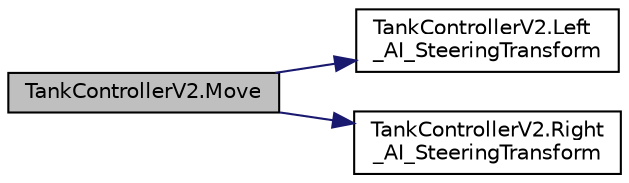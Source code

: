 digraph "TankControllerV2.Move"
{
  edge [fontname="Helvetica",fontsize="10",labelfontname="Helvetica",labelfontsize="10"];
  node [fontname="Helvetica",fontsize="10",shape=record];
  rankdir="LR";
  Node11 [label="TankControllerV2.Move",height=0.2,width=0.4,color="black", fillcolor="grey75", style="filled", fontcolor="black"];
  Node11 -> Node12 [color="midnightblue",fontsize="10",style="solid",fontname="Helvetica"];
  Node12 [label="TankControllerV2.Left\l_AI_SteeringTransform",height=0.2,width=0.4,color="black", fillcolor="white", style="filled",URL="$class_tank_controller_v2.html#af097767f37734b525d920ef9654947b2",tooltip="Transform to properly adjust the wheels (AI USAGE) "];
  Node11 -> Node13 [color="midnightblue",fontsize="10",style="solid",fontname="Helvetica"];
  Node13 [label="TankControllerV2.Right\l_AI_SteeringTransform",height=0.2,width=0.4,color="black", fillcolor="white", style="filled",URL="$class_tank_controller_v2.html#a5b869d1793e3346e8c6a52e04ceaf314",tooltip="Transform to properly adjust the wheels (AI USAGE) "];
}
